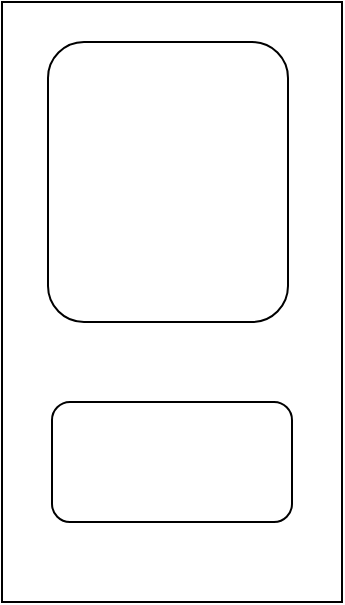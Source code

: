 <mxfile version="12.2.2" type="github" pages="1">
  <diagram id="kgOiKqjmY7E-eNFTO_uU" name="Page-1">
    <mxGraphModel dx="1408" dy="748" grid="1" gridSize="10" guides="1" tooltips="1" connect="1" arrows="1" fold="1" page="1" pageScale="1" pageWidth="850" pageHeight="1100" math="0" shadow="0">
      <root>
        <mxCell id="0"/>
        <mxCell id="1" parent="0"/>
        <mxCell id="LInNzG0QfI24UNhKXFxT-1" value="" style="rounded=0;whiteSpace=wrap;html=1;" vertex="1" parent="1">
          <mxGeometry x="160" y="190" width="170" height="300" as="geometry"/>
        </mxCell>
        <mxCell id="LInNzG0QfI24UNhKXFxT-4" value="" style="rounded=1;whiteSpace=wrap;html=1;" vertex="1" parent="1">
          <mxGeometry x="183" y="210" width="120" height="140" as="geometry"/>
        </mxCell>
        <mxCell id="LInNzG0QfI24UNhKXFxT-5" value="" style="rounded=1;whiteSpace=wrap;html=1;" vertex="1" parent="1">
          <mxGeometry x="185" y="390" width="120" height="60" as="geometry"/>
        </mxCell>
      </root>
    </mxGraphModel>
  </diagram>
</mxfile>
